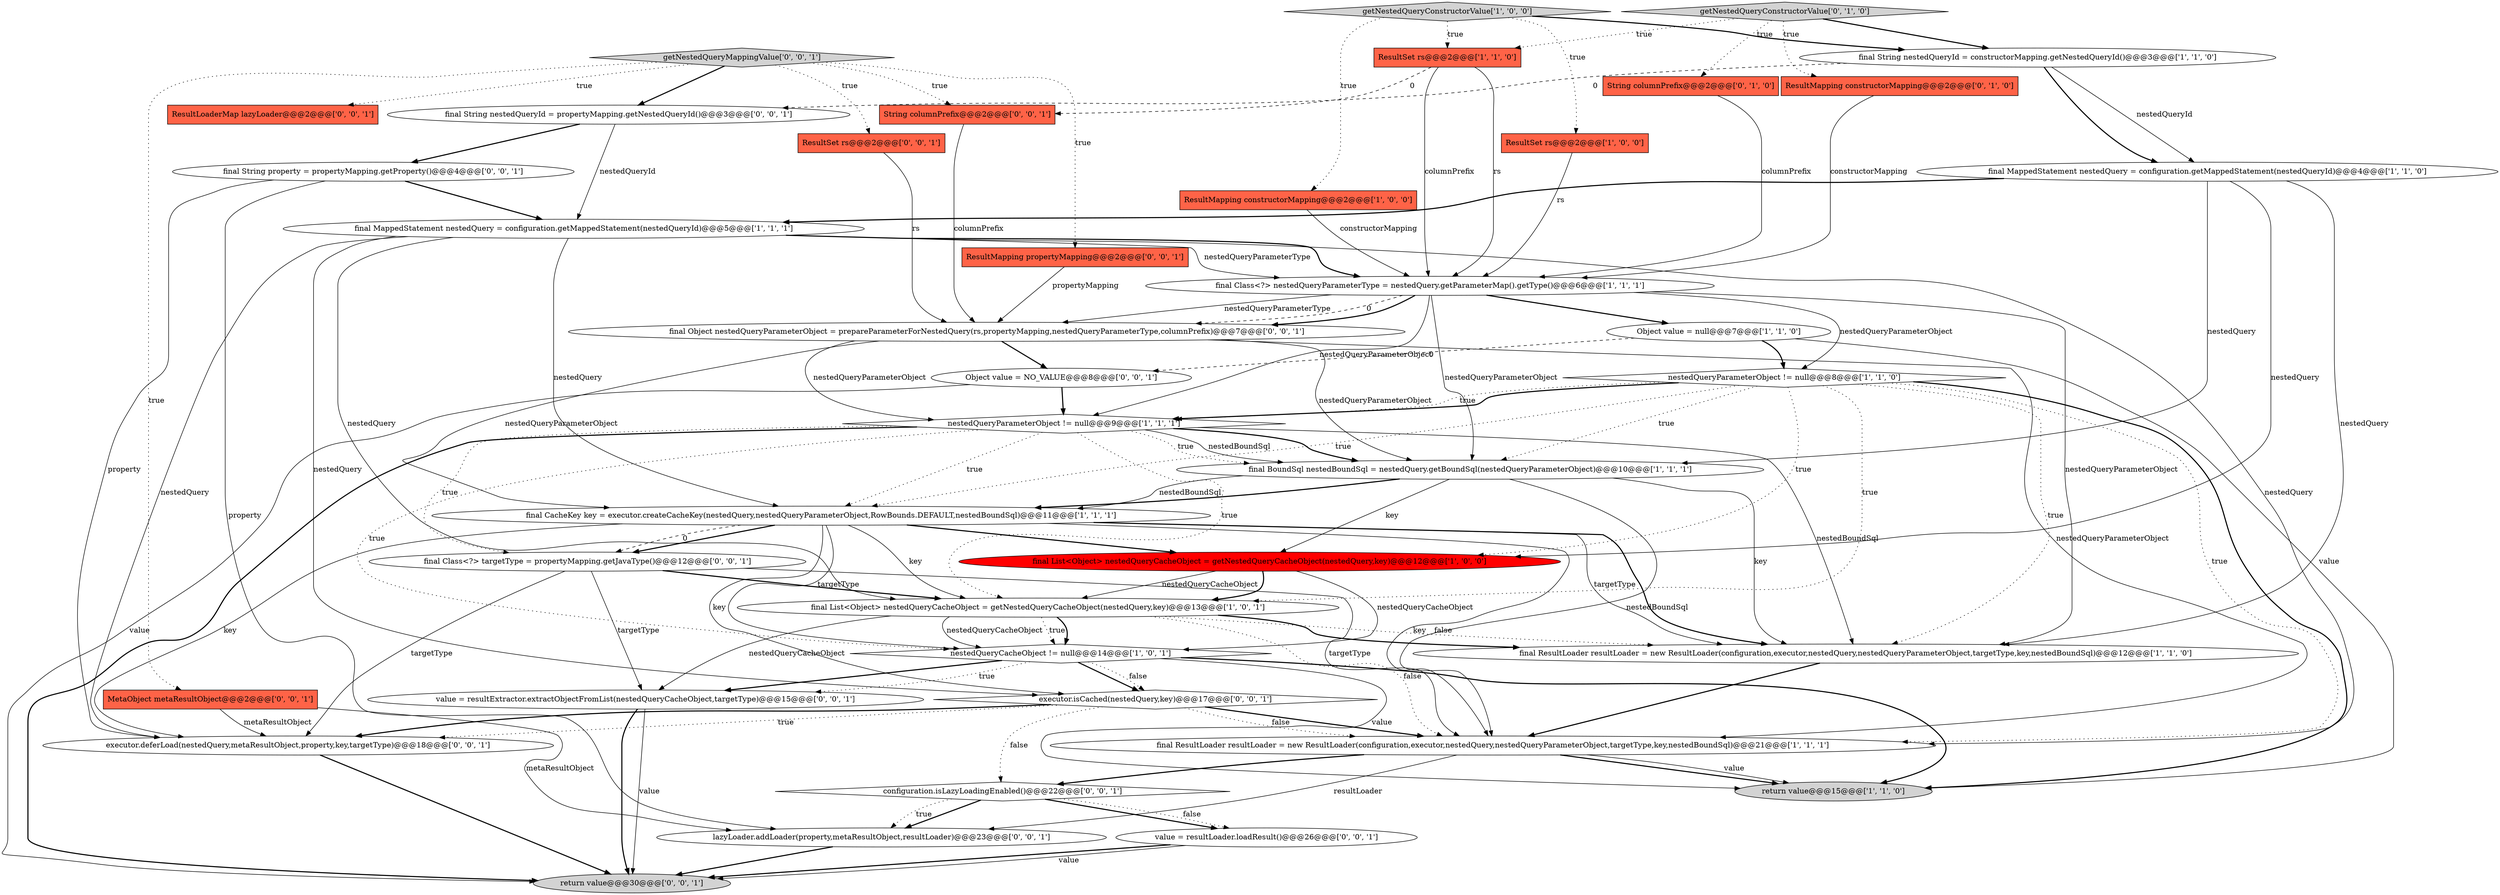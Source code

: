 digraph {
3 [style = filled, label = "final ResultLoader resultLoader = new ResultLoader(configuration,executor,nestedQuery,nestedQueryParameterObject,targetType,key,nestedBoundSql)@@@21@@@['1', '1', '1']", fillcolor = white, shape = ellipse image = "AAA0AAABBB1BBB"];
33 [style = filled, label = "return value@@@30@@@['0', '0', '1']", fillcolor = lightgray, shape = ellipse image = "AAA0AAABBB3BBB"];
20 [style = filled, label = "String columnPrefix@@@2@@@['0', '1', '0']", fillcolor = tomato, shape = box image = "AAA0AAABBB2BBB"];
30 [style = filled, label = "executor.deferLoad(nestedQuery,metaResultObject,property,key,targetType)@@@18@@@['0', '0', '1']", fillcolor = white, shape = ellipse image = "AAA0AAABBB3BBB"];
29 [style = filled, label = "ResultMapping propertyMapping@@@2@@@['0', '0', '1']", fillcolor = tomato, shape = box image = "AAA0AAABBB3BBB"];
32 [style = filled, label = "final Object nestedQueryParameterObject = prepareParameterForNestedQuery(rs,propertyMapping,nestedQueryParameterType,columnPrefix)@@@7@@@['0', '0', '1']", fillcolor = white, shape = ellipse image = "AAA0AAABBB3BBB"];
12 [style = filled, label = "final MappedStatement nestedQuery = configuration.getMappedStatement(nestedQueryId)@@@4@@@['1', '1', '0']", fillcolor = white, shape = ellipse image = "AAA0AAABBB1BBB"];
26 [style = filled, label = "MetaObject metaResultObject@@@2@@@['0', '0', '1']", fillcolor = tomato, shape = box image = "AAA0AAABBB3BBB"];
0 [style = filled, label = "nestedQueryParameterObject != null@@@9@@@['1', '1', '1']", fillcolor = white, shape = diamond image = "AAA0AAABBB1BBB"];
4 [style = filled, label = "final List<Object> nestedQueryCacheObject = getNestedQueryCacheObject(nestedQuery,key)@@@13@@@['1', '0', '1']", fillcolor = white, shape = ellipse image = "AAA0AAABBB1BBB"];
25 [style = filled, label = "lazyLoader.addLoader(property,metaResultObject,resultLoader)@@@23@@@['0', '0', '1']", fillcolor = white, shape = ellipse image = "AAA0AAABBB3BBB"];
6 [style = filled, label = "nestedQueryCacheObject != null@@@14@@@['1', '0', '1']", fillcolor = white, shape = diamond image = "AAA0AAABBB1BBB"];
16 [style = filled, label = "Object value = null@@@7@@@['1', '1', '0']", fillcolor = white, shape = ellipse image = "AAA0AAABBB1BBB"];
11 [style = filled, label = "nestedQueryParameterObject != null@@@8@@@['1', '1', '0']", fillcolor = white, shape = diamond image = "AAA0AAABBB1BBB"];
23 [style = filled, label = "ResultSet rs@@@2@@@['0', '0', '1']", fillcolor = tomato, shape = box image = "AAA0AAABBB3BBB"];
17 [style = filled, label = "return value@@@15@@@['1', '1', '0']", fillcolor = lightgray, shape = ellipse image = "AAA0AAABBB1BBB"];
8 [style = filled, label = "ResultSet rs@@@2@@@['1', '0', '0']", fillcolor = tomato, shape = box image = "AAA0AAABBB1BBB"];
10 [style = filled, label = "final MappedStatement nestedQuery = configuration.getMappedStatement(nestedQueryId)@@@5@@@['1', '1', '1']", fillcolor = white, shape = ellipse image = "AAA0AAABBB1BBB"];
5 [style = filled, label = "final List<Object> nestedQueryCacheObject = getNestedQueryCacheObject(nestedQuery,key)@@@12@@@['1', '0', '0']", fillcolor = red, shape = ellipse image = "AAA1AAABBB1BBB"];
13 [style = filled, label = "ResultMapping constructorMapping@@@2@@@['1', '0', '0']", fillcolor = tomato, shape = box image = "AAA0AAABBB1BBB"];
31 [style = filled, label = "value = resultLoader.loadResult()@@@26@@@['0', '0', '1']", fillcolor = white, shape = ellipse image = "AAA0AAABBB3BBB"];
38 [style = filled, label = "getNestedQueryMappingValue['0', '0', '1']", fillcolor = lightgray, shape = diamond image = "AAA0AAABBB3BBB"];
2 [style = filled, label = "final CacheKey key = executor.createCacheKey(nestedQuery,nestedQueryParameterObject,RowBounds.DEFAULT,nestedBoundSql)@@@11@@@['1', '1', '1']", fillcolor = white, shape = ellipse image = "AAA0AAABBB1BBB"];
34 [style = filled, label = "String columnPrefix@@@2@@@['0', '0', '1']", fillcolor = tomato, shape = box image = "AAA0AAABBB3BBB"];
27 [style = filled, label = "ResultLoaderMap lazyLoader@@@2@@@['0', '0', '1']", fillcolor = tomato, shape = box image = "AAA0AAABBB3BBB"];
37 [style = filled, label = "Object value = NO_VALUE@@@8@@@['0', '0', '1']", fillcolor = white, shape = ellipse image = "AAA0AAABBB3BBB"];
9 [style = filled, label = "getNestedQueryConstructorValue['1', '0', '0']", fillcolor = lightgray, shape = diamond image = "AAA0AAABBB1BBB"];
18 [style = filled, label = "final ResultLoader resultLoader = new ResultLoader(configuration,executor,nestedQuery,nestedQueryParameterObject,targetType,key,nestedBoundSql)@@@12@@@['1', '1', '0']", fillcolor = white, shape = ellipse image = "AAA0AAABBB1BBB"];
39 [style = filled, label = "final String nestedQueryId = propertyMapping.getNestedQueryId()@@@3@@@['0', '0', '1']", fillcolor = white, shape = ellipse image = "AAA0AAABBB3BBB"];
15 [style = filled, label = "ResultSet rs@@@2@@@['1', '1', '0']", fillcolor = tomato, shape = box image = "AAA0AAABBB1BBB"];
24 [style = filled, label = "value = resultExtractor.extractObjectFromList(nestedQueryCacheObject,targetType)@@@15@@@['0', '0', '1']", fillcolor = white, shape = ellipse image = "AAA0AAABBB3BBB"];
14 [style = filled, label = "final Class<?> nestedQueryParameterType = nestedQuery.getParameterMap().getType()@@@6@@@['1', '1', '1']", fillcolor = white, shape = ellipse image = "AAA0AAABBB1BBB"];
36 [style = filled, label = "configuration.isLazyLoadingEnabled()@@@22@@@['0', '0', '1']", fillcolor = white, shape = diamond image = "AAA0AAABBB3BBB"];
28 [style = filled, label = "final Class<?> targetType = propertyMapping.getJavaType()@@@12@@@['0', '0', '1']", fillcolor = white, shape = ellipse image = "AAA0AAABBB3BBB"];
19 [style = filled, label = "ResultMapping constructorMapping@@@2@@@['0', '1', '0']", fillcolor = tomato, shape = box image = "AAA0AAABBB2BBB"];
35 [style = filled, label = "final String property = propertyMapping.getProperty()@@@4@@@['0', '0', '1']", fillcolor = white, shape = ellipse image = "AAA0AAABBB3BBB"];
21 [style = filled, label = "getNestedQueryConstructorValue['0', '1', '0']", fillcolor = lightgray, shape = diamond image = "AAA0AAABBB2BBB"];
7 [style = filled, label = "final String nestedQueryId = constructorMapping.getNestedQueryId()@@@3@@@['1', '1', '0']", fillcolor = white, shape = ellipse image = "AAA0AAABBB1BBB"];
22 [style = filled, label = "executor.isCached(nestedQuery,key)@@@17@@@['0', '0', '1']", fillcolor = white, shape = diamond image = "AAA0AAABBB3BBB"];
1 [style = filled, label = "final BoundSql nestedBoundSql = nestedQuery.getBoundSql(nestedQueryParameterObject)@@@10@@@['1', '1', '1']", fillcolor = white, shape = ellipse image = "AAA0AAABBB1BBB"];
18->3 [style = bold, label=""];
37->0 [style = bold, label=""];
3->25 [style = solid, label="resultLoader"];
32->37 [style = bold, label=""];
4->24 [style = solid, label="nestedQueryCacheObject"];
25->33 [style = bold, label=""];
21->15 [style = dotted, label="true"];
6->22 [style = bold, label=""];
38->34 [style = dotted, label="true"];
1->5 [style = solid, label="key"];
11->1 [style = dotted, label="true"];
24->33 [style = solid, label="value"];
4->3 [style = dotted, label="false"];
34->32 [style = solid, label="columnPrefix"];
28->3 [style = solid, label="targetType"];
9->7 [style = bold, label=""];
10->3 [style = solid, label="nestedQuery"];
0->6 [style = dotted, label="true"];
38->39 [style = bold, label=""];
22->30 [style = bold, label=""];
12->18 [style = solid, label="nestedQuery"];
12->5 [style = solid, label="nestedQuery"];
26->30 [style = solid, label="metaResultObject"];
3->36 [style = bold, label=""];
12->10 [style = bold, label=""];
11->2 [style = dotted, label="true"];
5->6 [style = solid, label="nestedQueryCacheObject"];
11->0 [style = dotted, label="true"];
2->30 [style = solid, label="key"];
9->15 [style = dotted, label="true"];
35->10 [style = bold, label=""];
2->28 [style = bold, label=""];
10->14 [style = solid, label="nestedQueryParameterType"];
14->16 [style = bold, label=""];
15->34 [style = dashed, label="0"];
21->20 [style = dotted, label="true"];
16->37 [style = dashed, label="0"];
22->3 [style = dotted, label="false"];
10->14 [style = bold, label=""];
22->36 [style = dotted, label="false"];
36->31 [style = bold, label=""];
4->18 [style = dotted, label="false"];
2->18 [style = bold, label=""];
4->18 [style = bold, label=""];
11->5 [style = dotted, label="true"];
36->31 [style = dotted, label="false"];
32->3 [style = solid, label="nestedQueryParameterObject"];
20->14 [style = solid, label="columnPrefix"];
32->0 [style = solid, label="nestedQueryParameterObject"];
19->14 [style = solid, label="constructorMapping"];
32->2 [style = solid, label="nestedQueryParameterObject"];
37->33 [style = solid, label="value"];
1->3 [style = solid, label="nestedBoundSql"];
9->8 [style = dotted, label="true"];
10->30 [style = solid, label="nestedQuery"];
14->32 [style = solid, label="nestedQueryParameterType"];
36->25 [style = bold, label=""];
39->35 [style = bold, label=""];
31->33 [style = bold, label=""];
9->13 [style = dotted, label="true"];
2->6 [style = solid, label="targetType"];
0->18 [style = solid, label="nestedBoundSql"];
10->2 [style = solid, label="nestedQuery"];
38->23 [style = dotted, label="true"];
2->28 [style = dashed, label="0"];
21->7 [style = bold, label=""];
11->17 [style = bold, label=""];
28->30 [style = solid, label="targetType"];
7->39 [style = dashed, label="0"];
5->4 [style = solid, label="nestedQueryCacheObject"];
6->17 [style = bold, label=""];
6->24 [style = dotted, label="true"];
15->14 [style = solid, label="columnPrefix"];
8->14 [style = solid, label="rs"];
30->33 [style = bold, label=""];
6->22 [style = dotted, label="false"];
38->27 [style = dotted, label="true"];
0->4 [style = dotted, label="true"];
10->22 [style = solid, label="nestedQuery"];
2->4 [style = solid, label="key"];
35->25 [style = solid, label="property"];
6->24 [style = bold, label=""];
11->4 [style = dotted, label="true"];
14->1 [style = solid, label="nestedQueryParameterObject"];
0->1 [style = solid, label="nestedBoundSql"];
10->4 [style = solid, label="nestedQuery"];
13->14 [style = solid, label="constructorMapping"];
24->33 [style = bold, label=""];
6->17 [style = solid, label="value"];
14->32 [style = dashed, label="0"];
0->1 [style = bold, label=""];
5->4 [style = bold, label=""];
3->17 [style = bold, label=""];
1->2 [style = bold, label=""];
3->17 [style = solid, label="value"];
14->32 [style = bold, label=""];
29->32 [style = solid, label="propertyMapping"];
11->3 [style = dotted, label="true"];
14->0 [style = solid, label="nestedQueryParameterObject"];
14->11 [style = solid, label="nestedQueryParameterObject"];
2->5 [style = bold, label=""];
0->1 [style = dotted, label="true"];
4->6 [style = dotted, label="true"];
0->28 [style = dotted, label="true"];
16->11 [style = bold, label=""];
2->3 [style = solid, label="key"];
2->22 [style = solid, label="key"];
7->12 [style = bold, label=""];
4->6 [style = bold, label=""];
14->18 [style = solid, label="nestedQueryParameterObject"];
28->24 [style = solid, label="targetType"];
12->1 [style = solid, label="nestedQuery"];
11->18 [style = dotted, label="true"];
35->30 [style = solid, label="property"];
31->33 [style = solid, label="value"];
22->3 [style = bold, label=""];
38->26 [style = dotted, label="true"];
39->10 [style = solid, label="nestedQueryId"];
11->0 [style = bold, label=""];
1->18 [style = solid, label="key"];
16->17 [style = solid, label="value"];
0->33 [style = bold, label=""];
21->19 [style = dotted, label="true"];
4->6 [style = solid, label="nestedQueryCacheObject"];
2->18 [style = solid, label="targetType"];
15->14 [style = solid, label="rs"];
23->32 [style = solid, label="rs"];
38->29 [style = dotted, label="true"];
0->2 [style = dotted, label="true"];
22->30 [style = dotted, label="true"];
1->2 [style = solid, label="nestedBoundSql"];
32->1 [style = solid, label="nestedQueryParameterObject"];
36->25 [style = dotted, label="true"];
7->12 [style = solid, label="nestedQueryId"];
28->4 [style = bold, label=""];
26->25 [style = solid, label="metaResultObject"];
}
